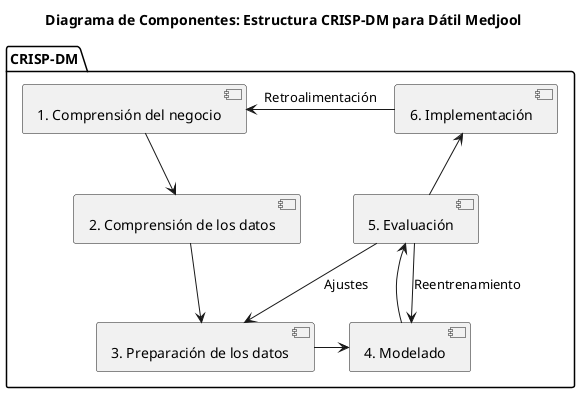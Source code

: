 @startuml
title Diagrama de Componentes: Estructura CRISP-DM para Dátil Medjool

'left to right direction

package "CRISP-DM" {
  [1. Comprensión del negocio]
  [2. Comprensión de los datos]
  [3. Preparación de los datos]
  [4. Modelado]
  [5. Evaluación]
  [6. Implementación]
}

' package "1. Comprensión del Negocio" {
'   [Productores]
'   [Expertos Académicos]
'   [Objetivos de calidad]
' }

' package "2. Comprensión de los Datos" {
'   [Muestras de fruto]
'   [Pruebas físico-químicas]
' }

' package "3. Preparación de Datos" {
'   [Sensor RGB]
'   [Sensor NIR]
'   [Parámetros CIELab]
'   [Preprocesamiento]
' }

' package "4. Modelado" {
'   [Modelos Unimodales]
'   [Modelos Multimodales]
'   [Evaluación de Métricas]
' }

' package "5. Evaluación" {
'   [Métricas de Desempeño]
'   [Técnicas XAI]
' }

' package "6. Implementación" {
'   [API REST]
'   [Aplicación embebida]
'   [Notebook interactivo]
' }

' [Productores] --> [Objetivos de calidad]
' [Expertos Académicos] --> [Objetivos de calidad]
' [Objetivos de calidad] --> [Muestras de fruto]
' [Muestras de fruto] --> [Pruebas físico-químicas]
' [Pruebas físico-químicas] --> [Preprocesamiento]
' [Sensor RGB] --> [Preprocesamiento]
' [Sensor NIR] --> [Preprocesamiento]
' [Parámetros CIELab] --> [Preprocesamiento]
' [Preprocesamiento] --> [Modelos Unimodales]
' [Preprocesamiento] --> [Modelos Multimodales]
' [Modelos Multimodales] --> [Evaluación de Métricas]
' [Evaluación de Métricas] --> [Técnicas XAI]
' [Técnicas XAI] --> [API REST]
' [Técnicas XAI] --> [Aplicación embebida]
' [Técnicas XAI] --> [Notebook interactivo]

[1. Comprensión del negocio] -d-> [2. Comprensión de los datos]
[2. Comprensión de los datos] -d-> [3. Preparación de los datos]
[3. Preparación de los datos] -r-> [4. Modelado]
[4. Modelado] -u-> [5. Evaluación]
[5. Evaluación] -u-> [6. Implementación]

' Loopbacks típicos de CRISP-DM
[5. Evaluación] --> [3. Preparación de los datos] : Ajustes
[5. Evaluación] --> [4. Modelado] : Reentrenamiento
[6. Implementación] -l-> [1. Comprensión del negocio] : Retroalimentación
@enduml

' @startuml
' title CRISP-DM Adaptado al Estudio de Calidad Postcosecha del Dátil Medjool

' package "CRISP-DM" {
'   [1. Comprensión del negocio]
'   [2. Comprensión de los datos]
'   [3. Preparación de los datos]
'   [4. Modelado]
'   [5. Evaluación]
'   [6. Implementación]
' }

' [1. Comprensión del negocio] --> [2. Comprensión de los datos]
' [2. Comprensión de los datos] --> [3. Preparación de los datos]
' [3. Preparación de los datos] --> [4. Modelado]
' [4. Modelado] --> [5. Evaluación]
' [5. Evaluación] --> [6. Implementación]

' ' Loopbacks típicos de CRISP-DM
' [5. Evaluación] --> [3. Preparación de los datos] : Ajustes
' [5. Evaluación] --> [4. Modelado] : Retrain
' [6. Implementación] --> [1. Comprensión del negocio] : Feedback

' @enduml